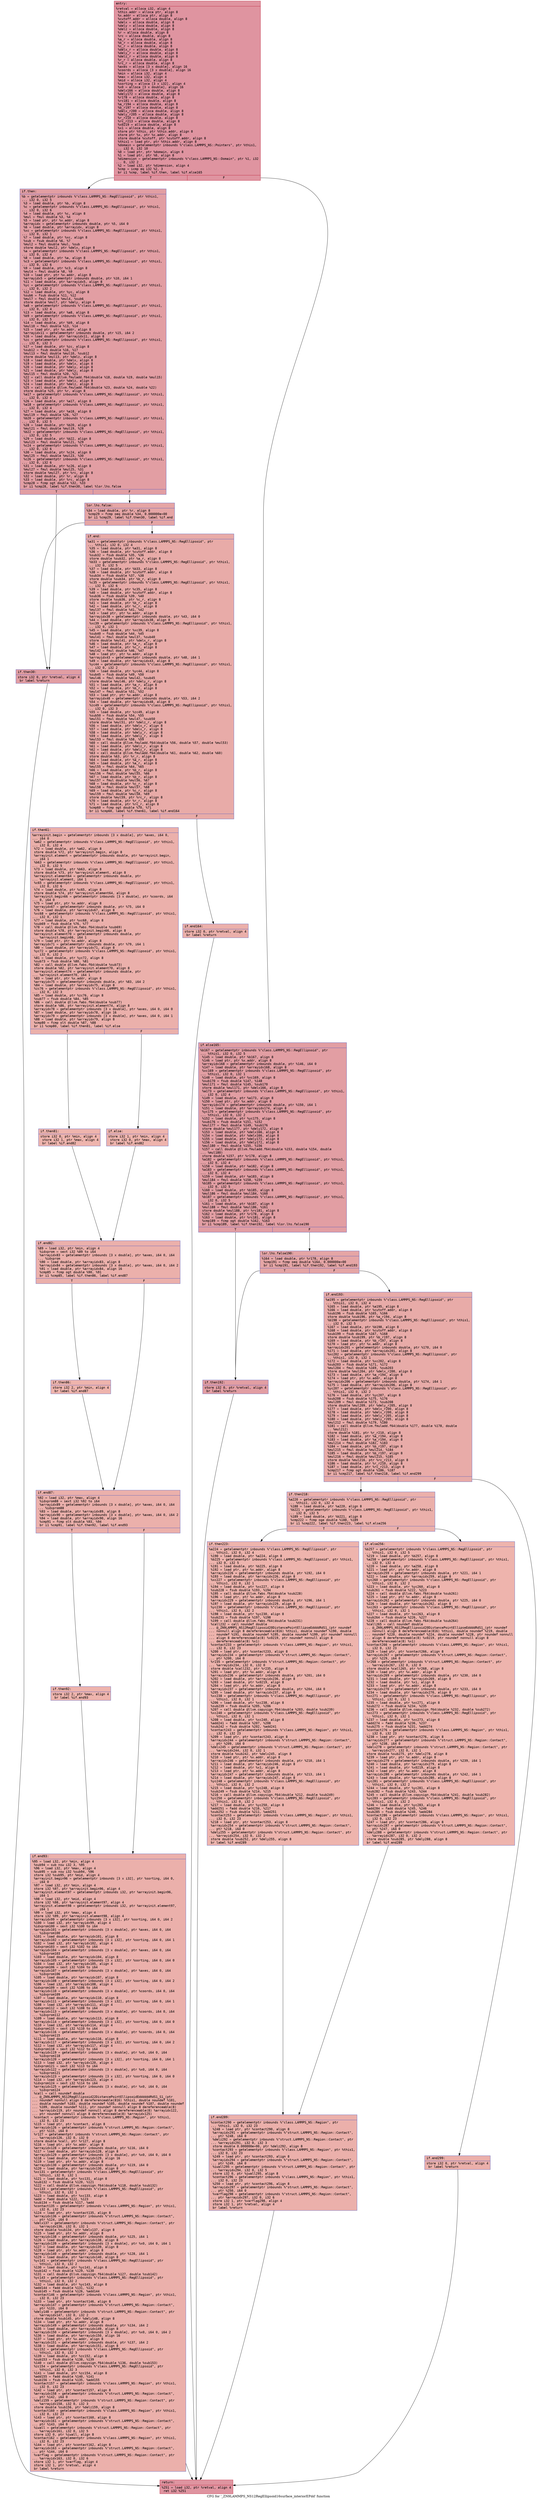 digraph "CFG for '_ZN9LAMMPS_NS12RegEllipsoid16surface_interiorEPdd' function" {
	label="CFG for '_ZN9LAMMPS_NS12RegEllipsoid16surface_interiorEPdd' function";

	Node0x56554da4dfc0 [shape=record,color="#b70d28ff", style=filled, fillcolor="#b70d2870" fontname="Courier",label="{entry:\l|  %retval = alloca i32, align 4\l  %this.addr = alloca ptr, align 8\l  %x.addr = alloca ptr, align 8\l  %cutoff.addr = alloca double, align 8\l  %delx = alloca double, align 8\l  %dely = alloca double, align 8\l  %delz = alloca double, align 8\l  %r = alloca double, align 8\l  %rc = alloca double, align 8\l  %a_r = alloca double, align 8\l  %b_r = alloca double, align 8\l  %c_r = alloca double, align 8\l  %delx_r = alloca double, align 8\l  %dely_r = alloca double, align 8\l  %delz_r = alloca double, align 8\l  %r_r = alloca double, align 8\l  %rc_r = alloca double, align 8\l  %axes = alloca [3 x double], align 16\l  %coords = alloca [3 x double], align 16\l  %min = alloca i32, align 4\l  %max = alloca i32, align 4\l  %mid = alloca i32, align 4\l  %sorting = alloca [3 x i32], align 4\l  %x0 = alloca [3 x double], align 16\l  %delx166 = alloca double, align 8\l  %dely172 = alloca double, align 8\l  %r178 = alloca double, align 8\l  %rc181 = alloca double, align 8\l  %a_r194 = alloca double, align 8\l  %b_r197 = alloca double, align 8\l  %delx_r200 = alloca double, align 8\l  %dely_r205 = alloca double, align 8\l  %r_r210 = alloca double, align 8\l  %rc_r213 = alloca double, align 8\l  %x0219 = alloca double, align 8\l  %x1 = alloca double, align 8\l  store ptr %this, ptr %this.addr, align 8\l  store ptr %x, ptr %x.addr, align 8\l  store double %cutoff, ptr %cutoff.addr, align 8\l  %this1 = load ptr, ptr %this.addr, align 8\l  %domain = getelementptr inbounds %\"class.LAMMPS_NS::Pointers\", ptr %this1,\l... i32 0, i32 10\l  %0 = load ptr, ptr %domain, align 8\l  %1 = load ptr, ptr %0, align 8\l  %dimension = getelementptr inbounds %\"class.LAMMPS_NS::Domain\", ptr %1, i32\l... 0, i32 2\l  %2 = load i32, ptr %dimension, align 4\l  %cmp = icmp eq i32 %2, 3\l  br i1 %cmp, label %if.then, label %if.else165\l|{<s0>T|<s1>F}}"];
	Node0x56554da4dfc0:s0 -> Node0x56554da50490[tooltip="entry -> if.then\nProbability 50.00%" ];
	Node0x56554da4dfc0:s1 -> Node0x56554da50500[tooltip="entry -> if.else165\nProbability 50.00%" ];
	Node0x56554da50490 [shape=record,color="#3d50c3ff", style=filled, fillcolor="#be242e70" fontname="Courier",label="{if.then:\l|  %b = getelementptr inbounds %\"class.LAMMPS_NS::RegEllipsoid\", ptr %this1,\l... i32 0, i32 5\l  %3 = load double, ptr %b, align 8\l  %c = getelementptr inbounds %\"class.LAMMPS_NS::RegEllipsoid\", ptr %this1,\l... i32 0, i32 6\l  %4 = load double, ptr %c, align 8\l  %mul = fmul double %3, %4\l  %5 = load ptr, ptr %x.addr, align 8\l  %arrayidx = getelementptr inbounds double, ptr %5, i64 0\l  %6 = load double, ptr %arrayidx, align 8\l  %xc = getelementptr inbounds %\"class.LAMMPS_NS::RegEllipsoid\", ptr %this1,\l... i32 0, i32 1\l  %7 = load double, ptr %xc, align 8\l  %sub = fsub double %6, %7\l  %mul2 = fmul double %mul, %sub\l  store double %mul2, ptr %delx, align 8\l  %a = getelementptr inbounds %\"class.LAMMPS_NS::RegEllipsoid\", ptr %this1,\l... i32 0, i32 4\l  %8 = load double, ptr %a, align 8\l  %c3 = getelementptr inbounds %\"class.LAMMPS_NS::RegEllipsoid\", ptr %this1,\l... i32 0, i32 6\l  %9 = load double, ptr %c3, align 8\l  %mul4 = fmul double %8, %9\l  %10 = load ptr, ptr %x.addr, align 8\l  %arrayidx5 = getelementptr inbounds double, ptr %10, i64 1\l  %11 = load double, ptr %arrayidx5, align 8\l  %yc = getelementptr inbounds %\"class.LAMMPS_NS::RegEllipsoid\", ptr %this1,\l... i32 0, i32 2\l  %12 = load double, ptr %yc, align 8\l  %sub6 = fsub double %11, %12\l  %mul7 = fmul double %mul4, %sub6\l  store double %mul7, ptr %dely, align 8\l  %a8 = getelementptr inbounds %\"class.LAMMPS_NS::RegEllipsoid\", ptr %this1,\l... i32 0, i32 4\l  %13 = load double, ptr %a8, align 8\l  %b9 = getelementptr inbounds %\"class.LAMMPS_NS::RegEllipsoid\", ptr %this1,\l... i32 0, i32 5\l  %14 = load double, ptr %b9, align 8\l  %mul10 = fmul double %13, %14\l  %15 = load ptr, ptr %x.addr, align 8\l  %arrayidx11 = getelementptr inbounds double, ptr %15, i64 2\l  %16 = load double, ptr %arrayidx11, align 8\l  %zc = getelementptr inbounds %\"class.LAMMPS_NS::RegEllipsoid\", ptr %this1,\l... i32 0, i32 3\l  %17 = load double, ptr %zc, align 8\l  %sub12 = fsub double %16, %17\l  %mul13 = fmul double %mul10, %sub12\l  store double %mul13, ptr %delz, align 8\l  %18 = load double, ptr %delx, align 8\l  %19 = load double, ptr %delx, align 8\l  %20 = load double, ptr %dely, align 8\l  %21 = load double, ptr %dely, align 8\l  %mul15 = fmul double %20, %21\l  %22 = call double @llvm.fmuladd.f64(double %18, double %19, double %mul15)\l  %23 = load double, ptr %delz, align 8\l  %24 = load double, ptr %delz, align 8\l  %25 = call double @llvm.fmuladd.f64(double %23, double %24, double %22)\l  store double %25, ptr %r, align 8\l  %a17 = getelementptr inbounds %\"class.LAMMPS_NS::RegEllipsoid\", ptr %this1,\l... i32 0, i32 4\l  %26 = load double, ptr %a17, align 8\l  %a18 = getelementptr inbounds %\"class.LAMMPS_NS::RegEllipsoid\", ptr %this1,\l... i32 0, i32 4\l  %27 = load double, ptr %a18, align 8\l  %mul19 = fmul double %26, %27\l  %b20 = getelementptr inbounds %\"class.LAMMPS_NS::RegEllipsoid\", ptr %this1,\l... i32 0, i32 5\l  %28 = load double, ptr %b20, align 8\l  %mul21 = fmul double %mul19, %28\l  %b22 = getelementptr inbounds %\"class.LAMMPS_NS::RegEllipsoid\", ptr %this1,\l... i32 0, i32 5\l  %29 = load double, ptr %b22, align 8\l  %mul23 = fmul double %mul21, %29\l  %c24 = getelementptr inbounds %\"class.LAMMPS_NS::RegEllipsoid\", ptr %this1,\l... i32 0, i32 6\l  %30 = load double, ptr %c24, align 8\l  %mul25 = fmul double %mul23, %30\l  %c26 = getelementptr inbounds %\"class.LAMMPS_NS::RegEllipsoid\", ptr %this1,\l... i32 0, i32 6\l  %31 = load double, ptr %c26, align 8\l  %mul27 = fmul double %mul25, %31\l  store double %mul27, ptr %rc, align 8\l  %32 = load double, ptr %r, align 8\l  %33 = load double, ptr %rc, align 8\l  %cmp28 = fcmp ogt double %32, %33\l  br i1 %cmp28, label %if.then30, label %lor.lhs.false\l|{<s0>T|<s1>F}}"];
	Node0x56554da50490:s0 -> Node0x56554da53980[tooltip="if.then -> if.then30\nProbability 50.00%" ];
	Node0x56554da50490:s1 -> Node0x56554da539d0[tooltip="if.then -> lor.lhs.false\nProbability 50.00%" ];
	Node0x56554da539d0 [shape=record,color="#3d50c3ff", style=filled, fillcolor="#c5333470" fontname="Courier",label="{lor.lhs.false:\l|  %34 = load double, ptr %r, align 8\l  %cmp29 = fcmp oeq double %34, 0.000000e+00\l  br i1 %cmp29, label %if.then30, label %if.end\l|{<s0>T|<s1>F}}"];
	Node0x56554da539d0:s0 -> Node0x56554da53980[tooltip="lor.lhs.false -> if.then30\nProbability 62.50%" ];
	Node0x56554da539d0:s1 -> Node0x56554da53c00[tooltip="lor.lhs.false -> if.end\nProbability 37.50%" ];
	Node0x56554da53980 [shape=record,color="#3d50c3ff", style=filled, fillcolor="#be242e70" fontname="Courier",label="{if.then30:\l|  store i32 0, ptr %retval, align 4\l  br label %return\l}"];
	Node0x56554da53980 -> Node0x56554da53dc0[tooltip="if.then30 -> return\nProbability 100.00%" ];
	Node0x56554da53c00 [shape=record,color="#3d50c3ff", style=filled, fillcolor="#cc403a70" fontname="Courier",label="{if.end:\l|  %a31 = getelementptr inbounds %\"class.LAMMPS_NS::RegEllipsoid\", ptr\l... %this1, i32 0, i32 4\l  %35 = load double, ptr %a31, align 8\l  %36 = load double, ptr %cutoff.addr, align 8\l  %sub32 = fsub double %35, %36\l  store double %sub32, ptr %a_r, align 8\l  %b33 = getelementptr inbounds %\"class.LAMMPS_NS::RegEllipsoid\", ptr %this1,\l... i32 0, i32 5\l  %37 = load double, ptr %b33, align 8\l  %38 = load double, ptr %cutoff.addr, align 8\l  %sub34 = fsub double %37, %38\l  store double %sub34, ptr %b_r, align 8\l  %c35 = getelementptr inbounds %\"class.LAMMPS_NS::RegEllipsoid\", ptr %this1,\l... i32 0, i32 6\l  %39 = load double, ptr %c35, align 8\l  %40 = load double, ptr %cutoff.addr, align 8\l  %sub36 = fsub double %39, %40\l  store double %sub36, ptr %c_r, align 8\l  %41 = load double, ptr %b_r, align 8\l  %42 = load double, ptr %c_r, align 8\l  %mul37 = fmul double %41, %42\l  %43 = load ptr, ptr %x.addr, align 8\l  %arrayidx38 = getelementptr inbounds double, ptr %43, i64 0\l  %44 = load double, ptr %arrayidx38, align 8\l  %xc39 = getelementptr inbounds %\"class.LAMMPS_NS::RegEllipsoid\", ptr %this1,\l... i32 0, i32 1\l  %45 = load double, ptr %xc39, align 8\l  %sub40 = fsub double %44, %45\l  %mul41 = fmul double %mul37, %sub40\l  store double %mul41, ptr %delx_r, align 8\l  %46 = load double, ptr %a_r, align 8\l  %47 = load double, ptr %c_r, align 8\l  %mul42 = fmul double %46, %47\l  %48 = load ptr, ptr %x.addr, align 8\l  %arrayidx43 = getelementptr inbounds double, ptr %48, i64 1\l  %49 = load double, ptr %arrayidx43, align 8\l  %yc44 = getelementptr inbounds %\"class.LAMMPS_NS::RegEllipsoid\", ptr %this1,\l... i32 0, i32 2\l  %50 = load double, ptr %yc44, align 8\l  %sub45 = fsub double %49, %50\l  %mul46 = fmul double %mul42, %sub45\l  store double %mul46, ptr %dely_r, align 8\l  %51 = load double, ptr %a_r, align 8\l  %52 = load double, ptr %b_r, align 8\l  %mul47 = fmul double %51, %52\l  %53 = load ptr, ptr %x.addr, align 8\l  %arrayidx48 = getelementptr inbounds double, ptr %53, i64 2\l  %54 = load double, ptr %arrayidx48, align 8\l  %zc49 = getelementptr inbounds %\"class.LAMMPS_NS::RegEllipsoid\", ptr %this1,\l... i32 0, i32 3\l  %55 = load double, ptr %zc49, align 8\l  %sub50 = fsub double %54, %55\l  %mul51 = fmul double %mul47, %sub50\l  store double %mul51, ptr %delz_r, align 8\l  %56 = load double, ptr %delx_r, align 8\l  %57 = load double, ptr %delx_r, align 8\l  %58 = load double, ptr %dely_r, align 8\l  %59 = load double, ptr %dely_r, align 8\l  %mul53 = fmul double %58, %59\l  %60 = call double @llvm.fmuladd.f64(double %56, double %57, double %mul53)\l  %61 = load double, ptr %delz_r, align 8\l  %62 = load double, ptr %delz_r, align 8\l  %63 = call double @llvm.fmuladd.f64(double %61, double %62, double %60)\l  store double %63, ptr %r_r, align 8\l  %64 = load double, ptr %a_r, align 8\l  %65 = load double, ptr %a_r, align 8\l  %mul55 = fmul double %64, %65\l  %66 = load double, ptr %b_r, align 8\l  %mul56 = fmul double %mul55, %66\l  %67 = load double, ptr %b_r, align 8\l  %mul57 = fmul double %mul56, %67\l  %68 = load double, ptr %c_r, align 8\l  %mul58 = fmul double %mul57, %68\l  %69 = load double, ptr %c_r, align 8\l  %mul59 = fmul double %mul58, %69\l  store double %mul59, ptr %rc_r, align 8\l  %70 = load double, ptr %r_r, align 8\l  %71 = load double, ptr %rc_r, align 8\l  %cmp60 = fcmp ogt double %70, %71\l  br i1 %cmp60, label %if.then61, label %if.end164\l|{<s0>T|<s1>F}}"];
	Node0x56554da53c00:s0 -> Node0x56554da57ab0[tooltip="if.end -> if.then61\nProbability 50.00%" ];
	Node0x56554da53c00:s1 -> Node0x56554da57b00[tooltip="if.end -> if.end164\nProbability 50.00%" ];
	Node0x56554da57ab0 [shape=record,color="#3d50c3ff", style=filled, fillcolor="#d24b4070" fontname="Courier",label="{if.then61:\l|  %arrayinit.begin = getelementptr inbounds [3 x double], ptr %axes, i64 0,\l... i64 0\l  %a62 = getelementptr inbounds %\"class.LAMMPS_NS::RegEllipsoid\", ptr %this1,\l... i32 0, i32 4\l  %72 = load double, ptr %a62, align 8\l  store double %72, ptr %arrayinit.begin, align 8\l  %arrayinit.element = getelementptr inbounds double, ptr %arrayinit.begin,\l... i64 1\l  %b63 = getelementptr inbounds %\"class.LAMMPS_NS::RegEllipsoid\", ptr %this1,\l... i32 0, i32 5\l  %73 = load double, ptr %b63, align 8\l  store double %73, ptr %arrayinit.element, align 8\l  %arrayinit.element64 = getelementptr inbounds double, ptr\l... %arrayinit.element, i64 1\l  %c65 = getelementptr inbounds %\"class.LAMMPS_NS::RegEllipsoid\", ptr %this1,\l... i32 0, i32 6\l  %74 = load double, ptr %c65, align 8\l  store double %74, ptr %arrayinit.element64, align 8\l  %arrayinit.begin66 = getelementptr inbounds [3 x double], ptr %coords, i64\l... 0, i64 0\l  %75 = load ptr, ptr %x.addr, align 8\l  %arrayidx67 = getelementptr inbounds double, ptr %75, i64 0\l  %76 = load double, ptr %arrayidx67, align 8\l  %xc68 = getelementptr inbounds %\"class.LAMMPS_NS::RegEllipsoid\", ptr %this1,\l... i32 0, i32 1\l  %77 = load double, ptr %xc68, align 8\l  %sub69 = fsub double %76, %77\l  %78 = call double @llvm.fabs.f64(double %sub69)\l  store double %78, ptr %arrayinit.begin66, align 8\l  %arrayinit.element70 = getelementptr inbounds double, ptr\l... %arrayinit.begin66, i64 1\l  %79 = load ptr, ptr %x.addr, align 8\l  %arrayidx71 = getelementptr inbounds double, ptr %79, i64 1\l  %80 = load double, ptr %arrayidx71, align 8\l  %yc72 = getelementptr inbounds %\"class.LAMMPS_NS::RegEllipsoid\", ptr %this1,\l... i32 0, i32 2\l  %81 = load double, ptr %yc72, align 8\l  %sub73 = fsub double %80, %81\l  %82 = call double @llvm.fabs.f64(double %sub73)\l  store double %82, ptr %arrayinit.element70, align 8\l  %arrayinit.element74 = getelementptr inbounds double, ptr\l... %arrayinit.element70, i64 1\l  %83 = load ptr, ptr %x.addr, align 8\l  %arrayidx75 = getelementptr inbounds double, ptr %83, i64 2\l  %84 = load double, ptr %arrayidx75, align 8\l  %zc76 = getelementptr inbounds %\"class.LAMMPS_NS::RegEllipsoid\", ptr %this1,\l... i32 0, i32 3\l  %85 = load double, ptr %zc76, align 8\l  %sub77 = fsub double %84, %85\l  %86 = call double @llvm.fabs.f64(double %sub77)\l  store double %86, ptr %arrayinit.element74, align 8\l  %arrayidx78 = getelementptr inbounds [3 x double], ptr %axes, i64 0, i64 0\l  %87 = load double, ptr %arrayidx78, align 16\l  %arrayidx79 = getelementptr inbounds [3 x double], ptr %axes, i64 0, i64 1\l  %88 = load double, ptr %arrayidx79, align 8\l  %cmp80 = fcmp olt double %87, %88\l  br i1 %cmp80, label %if.then81, label %if.else\l|{<s0>T|<s1>F}}"];
	Node0x56554da57ab0:s0 -> Node0x56554da59bb0[tooltip="if.then61 -> if.then81\nProbability 50.00%" ];
	Node0x56554da57ab0:s1 -> Node0x56554da59c30[tooltip="if.then61 -> if.else\nProbability 50.00%" ];
	Node0x56554da59bb0 [shape=record,color="#3d50c3ff", style=filled, fillcolor="#d8564670" fontname="Courier",label="{if.then81:\l|  store i32 0, ptr %min, align 4\l  store i32 1, ptr %max, align 4\l  br label %if.end82\l}"];
	Node0x56554da59bb0 -> Node0x56554da59e90[tooltip="if.then81 -> if.end82\nProbability 100.00%" ];
	Node0x56554da59c30 [shape=record,color="#3d50c3ff", style=filled, fillcolor="#d8564670" fontname="Courier",label="{if.else:\l|  store i32 1, ptr %min, align 4\l  store i32 0, ptr %max, align 4\l  br label %if.end82\l}"];
	Node0x56554da59c30 -> Node0x56554da59e90[tooltip="if.else -> if.end82\nProbability 100.00%" ];
	Node0x56554da59e90 [shape=record,color="#3d50c3ff", style=filled, fillcolor="#d24b4070" fontname="Courier",label="{if.end82:\l|  %89 = load i32, ptr %min, align 4\l  %idxprom = sext i32 %89 to i64\l  %arrayidx83 = getelementptr inbounds [3 x double], ptr %axes, i64 0, i64\l... %idxprom\l  %90 = load double, ptr %arrayidx83, align 8\l  %arrayidx84 = getelementptr inbounds [3 x double], ptr %axes, i64 0, i64 2\l  %91 = load double, ptr %arrayidx84, align 16\l  %cmp85 = fcmp ogt double %90, %91\l  br i1 %cmp85, label %if.then86, label %if.end87\l|{<s0>T|<s1>F}}"];
	Node0x56554da59e90:s0 -> Node0x56554da5a5a0[tooltip="if.end82 -> if.then86\nProbability 50.00%" ];
	Node0x56554da59e90:s1 -> Node0x56554da5a620[tooltip="if.end82 -> if.end87\nProbability 50.00%" ];
	Node0x56554da5a5a0 [shape=record,color="#3d50c3ff", style=filled, fillcolor="#d8564670" fontname="Courier",label="{if.then86:\l|  store i32 2, ptr %min, align 4\l  br label %if.end87\l}"];
	Node0x56554da5a5a0 -> Node0x56554da5a620[tooltip="if.then86 -> if.end87\nProbability 100.00%" ];
	Node0x56554da5a620 [shape=record,color="#3d50c3ff", style=filled, fillcolor="#d24b4070" fontname="Courier",label="{if.end87:\l|  %92 = load i32, ptr %max, align 4\l  %idxprom88 = sext i32 %92 to i64\l  %arrayidx89 = getelementptr inbounds [3 x double], ptr %axes, i64 0, i64\l... %idxprom88\l  %93 = load double, ptr %arrayidx89, align 8\l  %arrayidx90 = getelementptr inbounds [3 x double], ptr %axes, i64 0, i64 2\l  %94 = load double, ptr %arrayidx90, align 16\l  %cmp91 = fcmp olt double %93, %94\l  br i1 %cmp91, label %if.then92, label %if.end93\l|{<s0>T|<s1>F}}"];
	Node0x56554da5a620:s0 -> Node0x56554da5ad10[tooltip="if.end87 -> if.then92\nProbability 50.00%" ];
	Node0x56554da5a620:s1 -> Node0x56554da5ad90[tooltip="if.end87 -> if.end93\nProbability 50.00%" ];
	Node0x56554da5ad10 [shape=record,color="#3d50c3ff", style=filled, fillcolor="#d8564670" fontname="Courier",label="{if.then92:\l|  store i32 2, ptr %max, align 4\l  br label %if.end93\l}"];
	Node0x56554da5ad10 -> Node0x56554da5ad90[tooltip="if.then92 -> if.end93\nProbability 100.00%" ];
	Node0x56554da5ad90 [shape=record,color="#3d50c3ff", style=filled, fillcolor="#d24b4070" fontname="Courier",label="{if.end93:\l|  %95 = load i32, ptr %min, align 4\l  %sub94 = sub nsw i32 3, %95\l  %96 = load i32, ptr %max, align 4\l  %sub95 = sub nsw i32 %sub94, %96\l  store i32 %sub95, ptr %mid, align 4\l  %arrayinit.begin96 = getelementptr inbounds [3 x i32], ptr %sorting, i64 0,\l... i64 0\l  %97 = load i32, ptr %min, align 4\l  store i32 %97, ptr %arrayinit.begin96, align 4\l  %arrayinit.element97 = getelementptr inbounds i32, ptr %arrayinit.begin96,\l... i64 1\l  %98 = load i32, ptr %mid, align 4\l  store i32 %98, ptr %arrayinit.element97, align 4\l  %arrayinit.element98 = getelementptr inbounds i32, ptr %arrayinit.element97,\l... i64 1\l  %99 = load i32, ptr %max, align 4\l  store i32 %99, ptr %arrayinit.element98, align 4\l  %arrayidx99 = getelementptr inbounds [3 x i32], ptr %sorting, i64 0, i64 2\l  %100 = load i32, ptr %arrayidx99, align 4\l  %idxprom100 = sext i32 %100 to i64\l  %arrayidx101 = getelementptr inbounds [3 x double], ptr %axes, i64 0, i64\l... %idxprom100\l  %101 = load double, ptr %arrayidx101, align 8\l  %arrayidx102 = getelementptr inbounds [3 x i32], ptr %sorting, i64 0, i64 1\l  %102 = load i32, ptr %arrayidx102, align 4\l  %idxprom103 = sext i32 %102 to i64\l  %arrayidx104 = getelementptr inbounds [3 x double], ptr %axes, i64 0, i64\l... %idxprom103\l  %103 = load double, ptr %arrayidx104, align 8\l  %arrayidx105 = getelementptr inbounds [3 x i32], ptr %sorting, i64 0, i64 0\l  %104 = load i32, ptr %arrayidx105, align 4\l  %idxprom106 = sext i32 %104 to i64\l  %arrayidx107 = getelementptr inbounds [3 x double], ptr %axes, i64 0, i64\l... %idxprom106\l  %105 = load double, ptr %arrayidx107, align 8\l  %arrayidx108 = getelementptr inbounds [3 x i32], ptr %sorting, i64 0, i64 2\l  %106 = load i32, ptr %arrayidx108, align 4\l  %idxprom109 = sext i32 %106 to i64\l  %arrayidx110 = getelementptr inbounds [3 x double], ptr %coords, i64 0, i64\l... %idxprom109\l  %107 = load double, ptr %arrayidx110, align 8\l  %arrayidx111 = getelementptr inbounds [3 x i32], ptr %sorting, i64 0, i64 1\l  %108 = load i32, ptr %arrayidx111, align 4\l  %idxprom112 = sext i32 %108 to i64\l  %arrayidx113 = getelementptr inbounds [3 x double], ptr %coords, i64 0, i64\l... %idxprom112\l  %109 = load double, ptr %arrayidx113, align 8\l  %arrayidx114 = getelementptr inbounds [3 x i32], ptr %sorting, i64 0, i64 0\l  %110 = load i32, ptr %arrayidx114, align 4\l  %idxprom115 = sext i32 %110 to i64\l  %arrayidx116 = getelementptr inbounds [3 x double], ptr %coords, i64 0, i64\l... %idxprom115\l  %111 = load double, ptr %arrayidx116, align 8\l  %arrayidx117 = getelementptr inbounds [3 x i32], ptr %sorting, i64 0, i64 2\l  %112 = load i32, ptr %arrayidx117, align 4\l  %idxprom118 = sext i32 %112 to i64\l  %arrayidx119 = getelementptr inbounds [3 x double], ptr %x0, i64 0, i64\l... %idxprom118\l  %arrayidx120 = getelementptr inbounds [3 x i32], ptr %sorting, i64 0, i64 1\l  %113 = load i32, ptr %arrayidx120, align 4\l  %idxprom121 = sext i32 %113 to i64\l  %arrayidx122 = getelementptr inbounds [3 x double], ptr %x0, i64 0, i64\l... %idxprom121\l  %arrayidx123 = getelementptr inbounds [3 x i32], ptr %sorting, i64 0, i64 0\l  %114 = load i32, ptr %arrayidx123, align 4\l  %idxprom124 = sext i32 %114 to i64\l  %arrayidx125 = getelementptr inbounds [3 x double], ptr %x0, i64 0, i64\l... %idxprom124\l  %call = call noundef double\l... @_ZN9LAMMPS_NS12RegEllipsoid22DistancePointEllipsoidEddddddRdS1_S1_(ptr\l... noundef nonnull align 8 dereferenceable(816) %this1, double noundef %101,\l... double noundef %103, double noundef %105, double noundef %107, double noundef\l... %109, double noundef %111, ptr noundef nonnull align 8 dereferenceable(8)\l... %arrayidx119, ptr noundef nonnull align 8 dereferenceable(8) %arrayidx122,\l... ptr noundef nonnull align 8 dereferenceable(8) %arrayidx125)\l  %contact = getelementptr inbounds %\"class.LAMMPS_NS::Region\", ptr %this1,\l... i32 0, i32 23\l  %115 = load ptr, ptr %contact, align 8\l  %arrayidx126 = getelementptr inbounds %\"struct.LAMMPS_NS::Region::Contact\",\l... ptr %115, i64 0\l  %r127 = getelementptr inbounds %\"struct.LAMMPS_NS::Region::Contact\", ptr\l... %arrayidx126, i32 0, i32 0\l  store double %call, ptr %r127, align 8\l  %116 = load ptr, ptr %x.addr, align 8\l  %arrayidx128 = getelementptr inbounds double, ptr %116, i64 0\l  %117 = load double, ptr %arrayidx128, align 8\l  %arrayidx129 = getelementptr inbounds [3 x double], ptr %x0, i64 0, i64 0\l  %118 = load double, ptr %arrayidx129, align 16\l  %119 = load ptr, ptr %x.addr, align 8\l  %arrayidx130 = getelementptr inbounds double, ptr %119, i64 0\l  %120 = load double, ptr %arrayidx130, align 8\l  %xc131 = getelementptr inbounds %\"class.LAMMPS_NS::RegEllipsoid\", ptr\l... %this1, i32 0, i32 1\l  %121 = load double, ptr %xc131, align 8\l  %sub132 = fsub double %120, %121\l  %122 = call double @llvm.copysign.f64(double %118, double %sub132)\l  %xc133 = getelementptr inbounds %\"class.LAMMPS_NS::RegEllipsoid\", ptr\l... %this1, i32 0, i32 1\l  %123 = load double, ptr %xc133, align 8\l  %add = fadd double %122, %123\l  %sub134 = fsub double %117, %add\l  %contact135 = getelementptr inbounds %\"class.LAMMPS_NS::Region\", ptr %this1,\l... i32 0, i32 23\l  %124 = load ptr, ptr %contact135, align 8\l  %arrayidx136 = getelementptr inbounds %\"struct.LAMMPS_NS::Region::Contact\",\l... ptr %124, i64 0\l  %delx137 = getelementptr inbounds %\"struct.LAMMPS_NS::Region::Contact\", ptr\l... %arrayidx136, i32 0, i32 1\l  store double %sub134, ptr %delx137, align 8\l  %125 = load ptr, ptr %x.addr, align 8\l  %arrayidx138 = getelementptr inbounds double, ptr %125, i64 1\l  %126 = load double, ptr %arrayidx138, align 8\l  %arrayidx139 = getelementptr inbounds [3 x double], ptr %x0, i64 0, i64 1\l  %127 = load double, ptr %arrayidx139, align 8\l  %128 = load ptr, ptr %x.addr, align 8\l  %arrayidx140 = getelementptr inbounds double, ptr %128, i64 1\l  %129 = load double, ptr %arrayidx140, align 8\l  %yc141 = getelementptr inbounds %\"class.LAMMPS_NS::RegEllipsoid\", ptr\l... %this1, i32 0, i32 2\l  %130 = load double, ptr %yc141, align 8\l  %sub142 = fsub double %129, %130\l  %131 = call double @llvm.copysign.f64(double %127, double %sub142)\l  %yc143 = getelementptr inbounds %\"class.LAMMPS_NS::RegEllipsoid\", ptr\l... %this1, i32 0, i32 2\l  %132 = load double, ptr %yc143, align 8\l  %add144 = fadd double %131, %132\l  %sub145 = fsub double %126, %add144\l  %contact146 = getelementptr inbounds %\"class.LAMMPS_NS::Region\", ptr %this1,\l... i32 0, i32 23\l  %133 = load ptr, ptr %contact146, align 8\l  %arrayidx147 = getelementptr inbounds %\"struct.LAMMPS_NS::Region::Contact\",\l... ptr %133, i64 0\l  %dely148 = getelementptr inbounds %\"struct.LAMMPS_NS::Region::Contact\", ptr\l... %arrayidx147, i32 0, i32 2\l  store double %sub145, ptr %dely148, align 8\l  %134 = load ptr, ptr %x.addr, align 8\l  %arrayidx149 = getelementptr inbounds double, ptr %134, i64 2\l  %135 = load double, ptr %arrayidx149, align 8\l  %arrayidx150 = getelementptr inbounds [3 x double], ptr %x0, i64 0, i64 2\l  %136 = load double, ptr %arrayidx150, align 16\l  %137 = load ptr, ptr %x.addr, align 8\l  %arrayidx151 = getelementptr inbounds double, ptr %137, i64 2\l  %138 = load double, ptr %arrayidx151, align 8\l  %zc152 = getelementptr inbounds %\"class.LAMMPS_NS::RegEllipsoid\", ptr\l... %this1, i32 0, i32 3\l  %139 = load double, ptr %zc152, align 8\l  %sub153 = fsub double %138, %139\l  %140 = call double @llvm.copysign.f64(double %136, double %sub153)\l  %zc154 = getelementptr inbounds %\"class.LAMMPS_NS::RegEllipsoid\", ptr\l... %this1, i32 0, i32 3\l  %141 = load double, ptr %zc154, align 8\l  %add155 = fadd double %140, %141\l  %sub156 = fsub double %135, %add155\l  %contact157 = getelementptr inbounds %\"class.LAMMPS_NS::Region\", ptr %this1,\l... i32 0, i32 23\l  %142 = load ptr, ptr %contact157, align 8\l  %arrayidx158 = getelementptr inbounds %\"struct.LAMMPS_NS::Region::Contact\",\l... ptr %142, i64 0\l  %delz159 = getelementptr inbounds %\"struct.LAMMPS_NS::Region::Contact\", ptr\l... %arrayidx158, i32 0, i32 3\l  store double %sub156, ptr %delz159, align 8\l  %contact160 = getelementptr inbounds %\"class.LAMMPS_NS::Region\", ptr %this1,\l... i32 0, i32 23\l  %143 = load ptr, ptr %contact160, align 8\l  %arrayidx161 = getelementptr inbounds %\"struct.LAMMPS_NS::Region::Contact\",\l... ptr %143, i64 0\l  %iwall = getelementptr inbounds %\"struct.LAMMPS_NS::Region::Contact\", ptr\l... %arrayidx161, i32 0, i32 5\l  store i32 0, ptr %iwall, align 8\l  %contact162 = getelementptr inbounds %\"class.LAMMPS_NS::Region\", ptr %this1,\l... i32 0, i32 23\l  %144 = load ptr, ptr %contact162, align 8\l  %arrayidx163 = getelementptr inbounds %\"struct.LAMMPS_NS::Region::Contact\",\l... ptr %144, i64 0\l  %varflag = getelementptr inbounds %\"struct.LAMMPS_NS::Region::Contact\", ptr\l... %arrayidx163, i32 0, i32 6\l  store i32 1, ptr %varflag, align 4\l  store i32 1, ptr %retval, align 4\l  br label %return\l}"];
	Node0x56554da5ad90 -> Node0x56554da53dc0[tooltip="if.end93 -> return\nProbability 100.00%" ];
	Node0x56554da57b00 [shape=record,color="#3d50c3ff", style=filled, fillcolor="#d24b4070" fontname="Courier",label="{if.end164:\l|  store i32 0, ptr %retval, align 4\l  br label %return\l}"];
	Node0x56554da57b00 -> Node0x56554da53dc0[tooltip="if.end164 -> return\nProbability 100.00%" ];
	Node0x56554da50500 [shape=record,color="#3d50c3ff", style=filled, fillcolor="#be242e70" fontname="Courier",label="{if.else165:\l|  %b167 = getelementptr inbounds %\"class.LAMMPS_NS::RegEllipsoid\", ptr\l... %this1, i32 0, i32 5\l  %145 = load double, ptr %b167, align 8\l  %146 = load ptr, ptr %x.addr, align 8\l  %arrayidx168 = getelementptr inbounds double, ptr %146, i64 0\l  %147 = load double, ptr %arrayidx168, align 8\l  %xc169 = getelementptr inbounds %\"class.LAMMPS_NS::RegEllipsoid\", ptr\l... %this1, i32 0, i32 1\l  %148 = load double, ptr %xc169, align 8\l  %sub170 = fsub double %147, %148\l  %mul171 = fmul double %145, %sub170\l  store double %mul171, ptr %delx166, align 8\l  %a173 = getelementptr inbounds %\"class.LAMMPS_NS::RegEllipsoid\", ptr %this1,\l... i32 0, i32 4\l  %149 = load double, ptr %a173, align 8\l  %150 = load ptr, ptr %x.addr, align 8\l  %arrayidx174 = getelementptr inbounds double, ptr %150, i64 1\l  %151 = load double, ptr %arrayidx174, align 8\l  %yc175 = getelementptr inbounds %\"class.LAMMPS_NS::RegEllipsoid\", ptr\l... %this1, i32 0, i32 2\l  %152 = load double, ptr %yc175, align 8\l  %sub176 = fsub double %151, %152\l  %mul177 = fmul double %149, %sub176\l  store double %mul177, ptr %dely172, align 8\l  %153 = load double, ptr %delx166, align 8\l  %154 = load double, ptr %delx166, align 8\l  %155 = load double, ptr %dely172, align 8\l  %156 = load double, ptr %dely172, align 8\l  %mul180 = fmul double %155, %156\l  %157 = call double @llvm.fmuladd.f64(double %153, double %154, double\l... %mul180)\l  store double %157, ptr %r178, align 8\l  %a182 = getelementptr inbounds %\"class.LAMMPS_NS::RegEllipsoid\", ptr %this1,\l... i32 0, i32 4\l  %158 = load double, ptr %a182, align 8\l  %a183 = getelementptr inbounds %\"class.LAMMPS_NS::RegEllipsoid\", ptr %this1,\l... i32 0, i32 4\l  %159 = load double, ptr %a183, align 8\l  %mul184 = fmul double %158, %159\l  %b185 = getelementptr inbounds %\"class.LAMMPS_NS::RegEllipsoid\", ptr %this1,\l... i32 0, i32 5\l  %160 = load double, ptr %b185, align 8\l  %mul186 = fmul double %mul184, %160\l  %b187 = getelementptr inbounds %\"class.LAMMPS_NS::RegEllipsoid\", ptr %this1,\l... i32 0, i32 5\l  %161 = load double, ptr %b187, align 8\l  %mul188 = fmul double %mul186, %161\l  store double %mul188, ptr %rc181, align 8\l  %162 = load double, ptr %r178, align 8\l  %163 = load double, ptr %rc181, align 8\l  %cmp189 = fcmp ogt double %162, %163\l  br i1 %cmp189, label %if.then192, label %lor.lhs.false190\l|{<s0>T|<s1>F}}"];
	Node0x56554da50500:s0 -> Node0x56554da643e0[tooltip="if.else165 -> if.then192\nProbability 50.00%" ];
	Node0x56554da50500:s1 -> Node0x56554da64430[tooltip="if.else165 -> lor.lhs.false190\nProbability 50.00%" ];
	Node0x56554da64430 [shape=record,color="#3d50c3ff", style=filled, fillcolor="#c5333470" fontname="Courier",label="{lor.lhs.false190:\l|  %164 = load double, ptr %r178, align 8\l  %cmp191 = fcmp oeq double %164, 0.000000e+00\l  br i1 %cmp191, label %if.then192, label %if.end193\l|{<s0>T|<s1>F}}"];
	Node0x56554da64430:s0 -> Node0x56554da643e0[tooltip="lor.lhs.false190 -> if.then192\nProbability 62.50%" ];
	Node0x56554da64430:s1 -> Node0x56554da646c0[tooltip="lor.lhs.false190 -> if.end193\nProbability 37.50%" ];
	Node0x56554da643e0 [shape=record,color="#3d50c3ff", style=filled, fillcolor="#be242e70" fontname="Courier",label="{if.then192:\l|  store i32 0, ptr %retval, align 4\l  br label %return\l}"];
	Node0x56554da643e0 -> Node0x56554da53dc0[tooltip="if.then192 -> return\nProbability 100.00%" ];
	Node0x56554da646c0 [shape=record,color="#3d50c3ff", style=filled, fillcolor="#cc403a70" fontname="Courier",label="{if.end193:\l|  %a195 = getelementptr inbounds %\"class.LAMMPS_NS::RegEllipsoid\", ptr\l... %this1, i32 0, i32 4\l  %165 = load double, ptr %a195, align 8\l  %166 = load double, ptr %cutoff.addr, align 8\l  %sub196 = fsub double %165, %166\l  store double %sub196, ptr %a_r194, align 8\l  %b198 = getelementptr inbounds %\"class.LAMMPS_NS::RegEllipsoid\", ptr %this1,\l... i32 0, i32 5\l  %167 = load double, ptr %b198, align 8\l  %168 = load double, ptr %cutoff.addr, align 8\l  %sub199 = fsub double %167, %168\l  store double %sub199, ptr %b_r197, align 8\l  %169 = load double, ptr %b_r197, align 8\l  %170 = load ptr, ptr %x.addr, align 8\l  %arrayidx201 = getelementptr inbounds double, ptr %170, i64 0\l  %171 = load double, ptr %arrayidx201, align 8\l  %xc202 = getelementptr inbounds %\"class.LAMMPS_NS::RegEllipsoid\", ptr\l... %this1, i32 0, i32 1\l  %172 = load double, ptr %xc202, align 8\l  %sub203 = fsub double %171, %172\l  %mul204 = fmul double %169, %sub203\l  store double %mul204, ptr %delx_r200, align 8\l  %173 = load double, ptr %a_r194, align 8\l  %174 = load ptr, ptr %x.addr, align 8\l  %arrayidx206 = getelementptr inbounds double, ptr %174, i64 1\l  %175 = load double, ptr %arrayidx206, align 8\l  %yc207 = getelementptr inbounds %\"class.LAMMPS_NS::RegEllipsoid\", ptr\l... %this1, i32 0, i32 2\l  %176 = load double, ptr %yc207, align 8\l  %sub208 = fsub double %175, %176\l  %mul209 = fmul double %173, %sub208\l  store double %mul209, ptr %dely_r205, align 8\l  %177 = load double, ptr %delx_r200, align 8\l  %178 = load double, ptr %delx_r200, align 8\l  %179 = load double, ptr %dely_r205, align 8\l  %180 = load double, ptr %dely_r205, align 8\l  %mul212 = fmul double %179, %180\l  %181 = call double @llvm.fmuladd.f64(double %177, double %178, double\l... %mul212)\l  store double %181, ptr %r_r210, align 8\l  %182 = load double, ptr %a_r194, align 8\l  %183 = load double, ptr %a_r194, align 8\l  %mul214 = fmul double %182, %183\l  %184 = load double, ptr %b_r197, align 8\l  %mul215 = fmul double %mul214, %184\l  %185 = load double, ptr %b_r197, align 8\l  %mul216 = fmul double %mul215, %185\l  store double %mul216, ptr %rc_r213, align 8\l  %186 = load double, ptr %r_r210, align 8\l  %187 = load double, ptr %rc_r213, align 8\l  %cmp217 = fcmp ogt double %186, %187\l  br i1 %cmp217, label %if.then218, label %if.end299\l|{<s0>T|<s1>F}}"];
	Node0x56554da646c0:s0 -> Node0x56554da665a0[tooltip="if.end193 -> if.then218\nProbability 50.00%" ];
	Node0x56554da646c0:s1 -> Node0x56554da665f0[tooltip="if.end193 -> if.end299\nProbability 50.00%" ];
	Node0x56554da665a0 [shape=record,color="#3d50c3ff", style=filled, fillcolor="#d24b4070" fontname="Courier",label="{if.then218:\l|  %a220 = getelementptr inbounds %\"class.LAMMPS_NS::RegEllipsoid\", ptr\l... %this1, i32 0, i32 4\l  %188 = load double, ptr %a220, align 8\l  %b221 = getelementptr inbounds %\"class.LAMMPS_NS::RegEllipsoid\", ptr %this1,\l... i32 0, i32 5\l  %189 = load double, ptr %b221, align 8\l  %cmp222 = fcmp oge double %188, %189\l  br i1 %cmp222, label %if.then223, label %if.else256\l|{<s0>T|<s1>F}}"];
	Node0x56554da665a0:s0 -> Node0x56554da66a60[tooltip="if.then218 -> if.then223\nProbability 50.00%" ];
	Node0x56554da665a0:s1 -> Node0x56554da66ae0[tooltip="if.then218 -> if.else256\nProbability 50.00%" ];
	Node0x56554da66a60 [shape=record,color="#3d50c3ff", style=filled, fillcolor="#d8564670" fontname="Courier",label="{if.then223:\l|  %a224 = getelementptr inbounds %\"class.LAMMPS_NS::RegEllipsoid\", ptr\l... %this1, i32 0, i32 4\l  %190 = load double, ptr %a224, align 8\l  %b225 = getelementptr inbounds %\"class.LAMMPS_NS::RegEllipsoid\", ptr %this1,\l... i32 0, i32 5\l  %191 = load double, ptr %b225, align 8\l  %192 = load ptr, ptr %x.addr, align 8\l  %arrayidx226 = getelementptr inbounds double, ptr %192, i64 0\l  %193 = load double, ptr %arrayidx226, align 8\l  %xc227 = getelementptr inbounds %\"class.LAMMPS_NS::RegEllipsoid\", ptr\l... %this1, i32 0, i32 1\l  %194 = load double, ptr %xc227, align 8\l  %sub228 = fsub double %193, %194\l  %195 = call double @llvm.fabs.f64(double %sub228)\l  %196 = load ptr, ptr %x.addr, align 8\l  %arrayidx229 = getelementptr inbounds double, ptr %196, i64 1\l  %197 = load double, ptr %arrayidx229, align 8\l  %yc230 = getelementptr inbounds %\"class.LAMMPS_NS::RegEllipsoid\", ptr\l... %this1, i32 0, i32 2\l  %198 = load double, ptr %yc230, align 8\l  %sub231 = fsub double %197, %198\l  %199 = call double @llvm.fabs.f64(double %sub231)\l  %call232 = call noundef double\l... @_ZN9LAMMPS_NS12RegEllipsoid20DistancePointEllipseEddddRdS1_(ptr noundef\l... nonnull align 8 dereferenceable(816) %this1, double noundef %190, double\l... noundef %191, double noundef %195, double noundef %199, ptr noundef nonnull\l... align 8 dereferenceable(8) %x0219, ptr noundef nonnull align 8\l... dereferenceable(8) %x1)\l  %contact233 = getelementptr inbounds %\"class.LAMMPS_NS::Region\", ptr %this1,\l... i32 0, i32 23\l  %200 = load ptr, ptr %contact233, align 8\l  %arrayidx234 = getelementptr inbounds %\"struct.LAMMPS_NS::Region::Contact\",\l... ptr %200, i64 0\l  %r235 = getelementptr inbounds %\"struct.LAMMPS_NS::Region::Contact\", ptr\l... %arrayidx234, i32 0, i32 0\l  store double %call232, ptr %r235, align 8\l  %201 = load ptr, ptr %x.addr, align 8\l  %arrayidx236 = getelementptr inbounds double, ptr %201, i64 0\l  %202 = load double, ptr %arrayidx236, align 8\l  %203 = load double, ptr %x0219, align 8\l  %204 = load ptr, ptr %x.addr, align 8\l  %arrayidx237 = getelementptr inbounds double, ptr %204, i64 0\l  %205 = load double, ptr %arrayidx237, align 8\l  %xc238 = getelementptr inbounds %\"class.LAMMPS_NS::RegEllipsoid\", ptr\l... %this1, i32 0, i32 1\l  %206 = load double, ptr %xc238, align 8\l  %sub239 = fsub double %205, %206\l  %207 = call double @llvm.copysign.f64(double %203, double %sub239)\l  %xc240 = getelementptr inbounds %\"class.LAMMPS_NS::RegEllipsoid\", ptr\l... %this1, i32 0, i32 1\l  %208 = load double, ptr %xc240, align 8\l  %add241 = fadd double %207, %208\l  %sub242 = fsub double %202, %add241\l  %contact243 = getelementptr inbounds %\"class.LAMMPS_NS::Region\", ptr %this1,\l... i32 0, i32 23\l  %209 = load ptr, ptr %contact243, align 8\l  %arrayidx244 = getelementptr inbounds %\"struct.LAMMPS_NS::Region::Contact\",\l... ptr %209, i64 0\l  %delx245 = getelementptr inbounds %\"struct.LAMMPS_NS::Region::Contact\", ptr\l... %arrayidx244, i32 0, i32 1\l  store double %sub242, ptr %delx245, align 8\l  %210 = load ptr, ptr %x.addr, align 8\l  %arrayidx246 = getelementptr inbounds double, ptr %210, i64 1\l  %211 = load double, ptr %arrayidx246, align 8\l  %212 = load double, ptr %x1, align 8\l  %213 = load ptr, ptr %x.addr, align 8\l  %arrayidx247 = getelementptr inbounds double, ptr %213, i64 1\l  %214 = load double, ptr %arrayidx247, align 8\l  %yc248 = getelementptr inbounds %\"class.LAMMPS_NS::RegEllipsoid\", ptr\l... %this1, i32 0, i32 2\l  %215 = load double, ptr %yc248, align 8\l  %sub249 = fsub double %214, %215\l  %216 = call double @llvm.copysign.f64(double %212, double %sub249)\l  %yc250 = getelementptr inbounds %\"class.LAMMPS_NS::RegEllipsoid\", ptr\l... %this1, i32 0, i32 2\l  %217 = load double, ptr %yc250, align 8\l  %add251 = fadd double %216, %217\l  %sub252 = fsub double %211, %add251\l  %contact253 = getelementptr inbounds %\"class.LAMMPS_NS::Region\", ptr %this1,\l... i32 0, i32 23\l  %218 = load ptr, ptr %contact253, align 8\l  %arrayidx254 = getelementptr inbounds %\"struct.LAMMPS_NS::Region::Contact\",\l... ptr %218, i64 0\l  %dely255 = getelementptr inbounds %\"struct.LAMMPS_NS::Region::Contact\", ptr\l... %arrayidx254, i32 0, i32 2\l  store double %sub252, ptr %dely255, align 8\l  br label %if.end289\l}"];
	Node0x56554da66a60 -> Node0x56554da6aa60[tooltip="if.then223 -> if.end289\nProbability 100.00%" ];
	Node0x56554da66ae0 [shape=record,color="#3d50c3ff", style=filled, fillcolor="#d8564670" fontname="Courier",label="{if.else256:\l|  %b257 = getelementptr inbounds %\"class.LAMMPS_NS::RegEllipsoid\", ptr\l... %this1, i32 0, i32 5\l  %219 = load double, ptr %b257, align 8\l  %a258 = getelementptr inbounds %\"class.LAMMPS_NS::RegEllipsoid\", ptr %this1,\l... i32 0, i32 4\l  %220 = load double, ptr %a258, align 8\l  %221 = load ptr, ptr %x.addr, align 8\l  %arrayidx259 = getelementptr inbounds double, ptr %221, i64 1\l  %222 = load double, ptr %arrayidx259, align 8\l  %yc260 = getelementptr inbounds %\"class.LAMMPS_NS::RegEllipsoid\", ptr\l... %this1, i32 0, i32 2\l  %223 = load double, ptr %yc260, align 8\l  %sub261 = fsub double %222, %223\l  %224 = call double @llvm.fabs.f64(double %sub261)\l  %225 = load ptr, ptr %x.addr, align 8\l  %arrayidx262 = getelementptr inbounds double, ptr %225, i64 0\l  %226 = load double, ptr %arrayidx262, align 8\l  %xc263 = getelementptr inbounds %\"class.LAMMPS_NS::RegEllipsoid\", ptr\l... %this1, i32 0, i32 1\l  %227 = load double, ptr %xc263, align 8\l  %sub264 = fsub double %226, %227\l  %228 = call double @llvm.fabs.f64(double %sub264)\l  %call265 = call noundef double\l... @_ZN9LAMMPS_NS12RegEllipsoid20DistancePointEllipseEddddRdS1_(ptr noundef\l... nonnull align 8 dereferenceable(816) %this1, double noundef %219, double\l... noundef %220, double noundef %224, double noundef %228, ptr noundef nonnull\l... align 8 dereferenceable(8) %x0219, ptr noundef nonnull align 8\l... dereferenceable(8) %x1)\l  %contact266 = getelementptr inbounds %\"class.LAMMPS_NS::Region\", ptr %this1,\l... i32 0, i32 23\l  %229 = load ptr, ptr %contact266, align 8\l  %arrayidx267 = getelementptr inbounds %\"struct.LAMMPS_NS::Region::Contact\",\l... ptr %229, i64 0\l  %r268 = getelementptr inbounds %\"struct.LAMMPS_NS::Region::Contact\", ptr\l... %arrayidx267, i32 0, i32 0\l  store double %call265, ptr %r268, align 8\l  %230 = load ptr, ptr %x.addr, align 8\l  %arrayidx269 = getelementptr inbounds double, ptr %230, i64 0\l  %231 = load double, ptr %arrayidx269, align 8\l  %232 = load double, ptr %x1, align 8\l  %233 = load ptr, ptr %x.addr, align 8\l  %arrayidx270 = getelementptr inbounds double, ptr %233, i64 0\l  %234 = load double, ptr %arrayidx270, align 8\l  %xc271 = getelementptr inbounds %\"class.LAMMPS_NS::RegEllipsoid\", ptr\l... %this1, i32 0, i32 1\l  %235 = load double, ptr %xc271, align 8\l  %sub272 = fsub double %234, %235\l  %236 = call double @llvm.copysign.f64(double %232, double %sub272)\l  %xc273 = getelementptr inbounds %\"class.LAMMPS_NS::RegEllipsoid\", ptr\l... %this1, i32 0, i32 1\l  %237 = load double, ptr %xc273, align 8\l  %add274 = fadd double %236, %237\l  %sub275 = fsub double %231, %add274\l  %contact276 = getelementptr inbounds %\"class.LAMMPS_NS::Region\", ptr %this1,\l... i32 0, i32 23\l  %238 = load ptr, ptr %contact276, align 8\l  %arrayidx277 = getelementptr inbounds %\"struct.LAMMPS_NS::Region::Contact\",\l... ptr %238, i64 0\l  %delx278 = getelementptr inbounds %\"struct.LAMMPS_NS::Region::Contact\", ptr\l... %arrayidx277, i32 0, i32 1\l  store double %sub275, ptr %delx278, align 8\l  %239 = load ptr, ptr %x.addr, align 8\l  %arrayidx279 = getelementptr inbounds double, ptr %239, i64 1\l  %240 = load double, ptr %arrayidx279, align 8\l  %241 = load double, ptr %x0219, align 8\l  %242 = load ptr, ptr %x.addr, align 8\l  %arrayidx280 = getelementptr inbounds double, ptr %242, i64 1\l  %243 = load double, ptr %arrayidx280, align 8\l  %yc281 = getelementptr inbounds %\"class.LAMMPS_NS::RegEllipsoid\", ptr\l... %this1, i32 0, i32 2\l  %244 = load double, ptr %yc281, align 8\l  %sub282 = fsub double %243, %244\l  %245 = call double @llvm.copysign.f64(double %241, double %sub282)\l  %yc283 = getelementptr inbounds %\"class.LAMMPS_NS::RegEllipsoid\", ptr\l... %this1, i32 0, i32 2\l  %246 = load double, ptr %yc283, align 8\l  %add284 = fadd double %245, %246\l  %sub285 = fsub double %240, %add284\l  %contact286 = getelementptr inbounds %\"class.LAMMPS_NS::Region\", ptr %this1,\l... i32 0, i32 23\l  %247 = load ptr, ptr %contact286, align 8\l  %arrayidx287 = getelementptr inbounds %\"struct.LAMMPS_NS::Region::Contact\",\l... ptr %247, i64 0\l  %dely288 = getelementptr inbounds %\"struct.LAMMPS_NS::Region::Contact\", ptr\l... %arrayidx287, i32 0, i32 2\l  store double %sub285, ptr %dely288, align 8\l  br label %if.end289\l}"];
	Node0x56554da66ae0 -> Node0x56554da6aa60[tooltip="if.else256 -> if.end289\nProbability 100.00%" ];
	Node0x56554da6aa60 [shape=record,color="#3d50c3ff", style=filled, fillcolor="#d24b4070" fontname="Courier",label="{if.end289:\l|  %contact290 = getelementptr inbounds %\"class.LAMMPS_NS::Region\", ptr\l... %this1, i32 0, i32 23\l  %248 = load ptr, ptr %contact290, align 8\l  %arrayidx291 = getelementptr inbounds %\"struct.LAMMPS_NS::Region::Contact\",\l... ptr %248, i64 0\l  %delz292 = getelementptr inbounds %\"struct.LAMMPS_NS::Region::Contact\", ptr\l... %arrayidx291, i32 0, i32 3\l  store double 0.000000e+00, ptr %delz292, align 8\l  %contact293 = getelementptr inbounds %\"class.LAMMPS_NS::Region\", ptr %this1,\l... i32 0, i32 23\l  %249 = load ptr, ptr %contact293, align 8\l  %arrayidx294 = getelementptr inbounds %\"struct.LAMMPS_NS::Region::Contact\",\l... ptr %249, i64 0\l  %iwall295 = getelementptr inbounds %\"struct.LAMMPS_NS::Region::Contact\", ptr\l... %arrayidx294, i32 0, i32 5\l  store i32 0, ptr %iwall295, align 8\l  %contact296 = getelementptr inbounds %\"class.LAMMPS_NS::Region\", ptr %this1,\l... i32 0, i32 23\l  %250 = load ptr, ptr %contact296, align 8\l  %arrayidx297 = getelementptr inbounds %\"struct.LAMMPS_NS::Region::Contact\",\l... ptr %250, i64 0\l  %varflag298 = getelementptr inbounds %\"struct.LAMMPS_NS::Region::Contact\",\l... ptr %arrayidx297, i32 0, i32 6\l  store i32 1, ptr %varflag298, align 4\l  store i32 1, ptr %retval, align 4\l  br label %return\l}"];
	Node0x56554da6aa60 -> Node0x56554da53dc0[tooltip="if.end289 -> return\nProbability 100.00%" ];
	Node0x56554da665f0 [shape=record,color="#3d50c3ff", style=filled, fillcolor="#d24b4070" fontname="Courier",label="{if.end299:\l|  store i32 0, ptr %retval, align 4\l  br label %return\l}"];
	Node0x56554da665f0 -> Node0x56554da53dc0[tooltip="if.end299 -> return\nProbability 100.00%" ];
	Node0x56554da53dc0 [shape=record,color="#b70d28ff", style=filled, fillcolor="#b70d2870" fontname="Courier",label="{return:\l|  %251 = load i32, ptr %retval, align 4\l  ret i32 %251\l}"];
}

